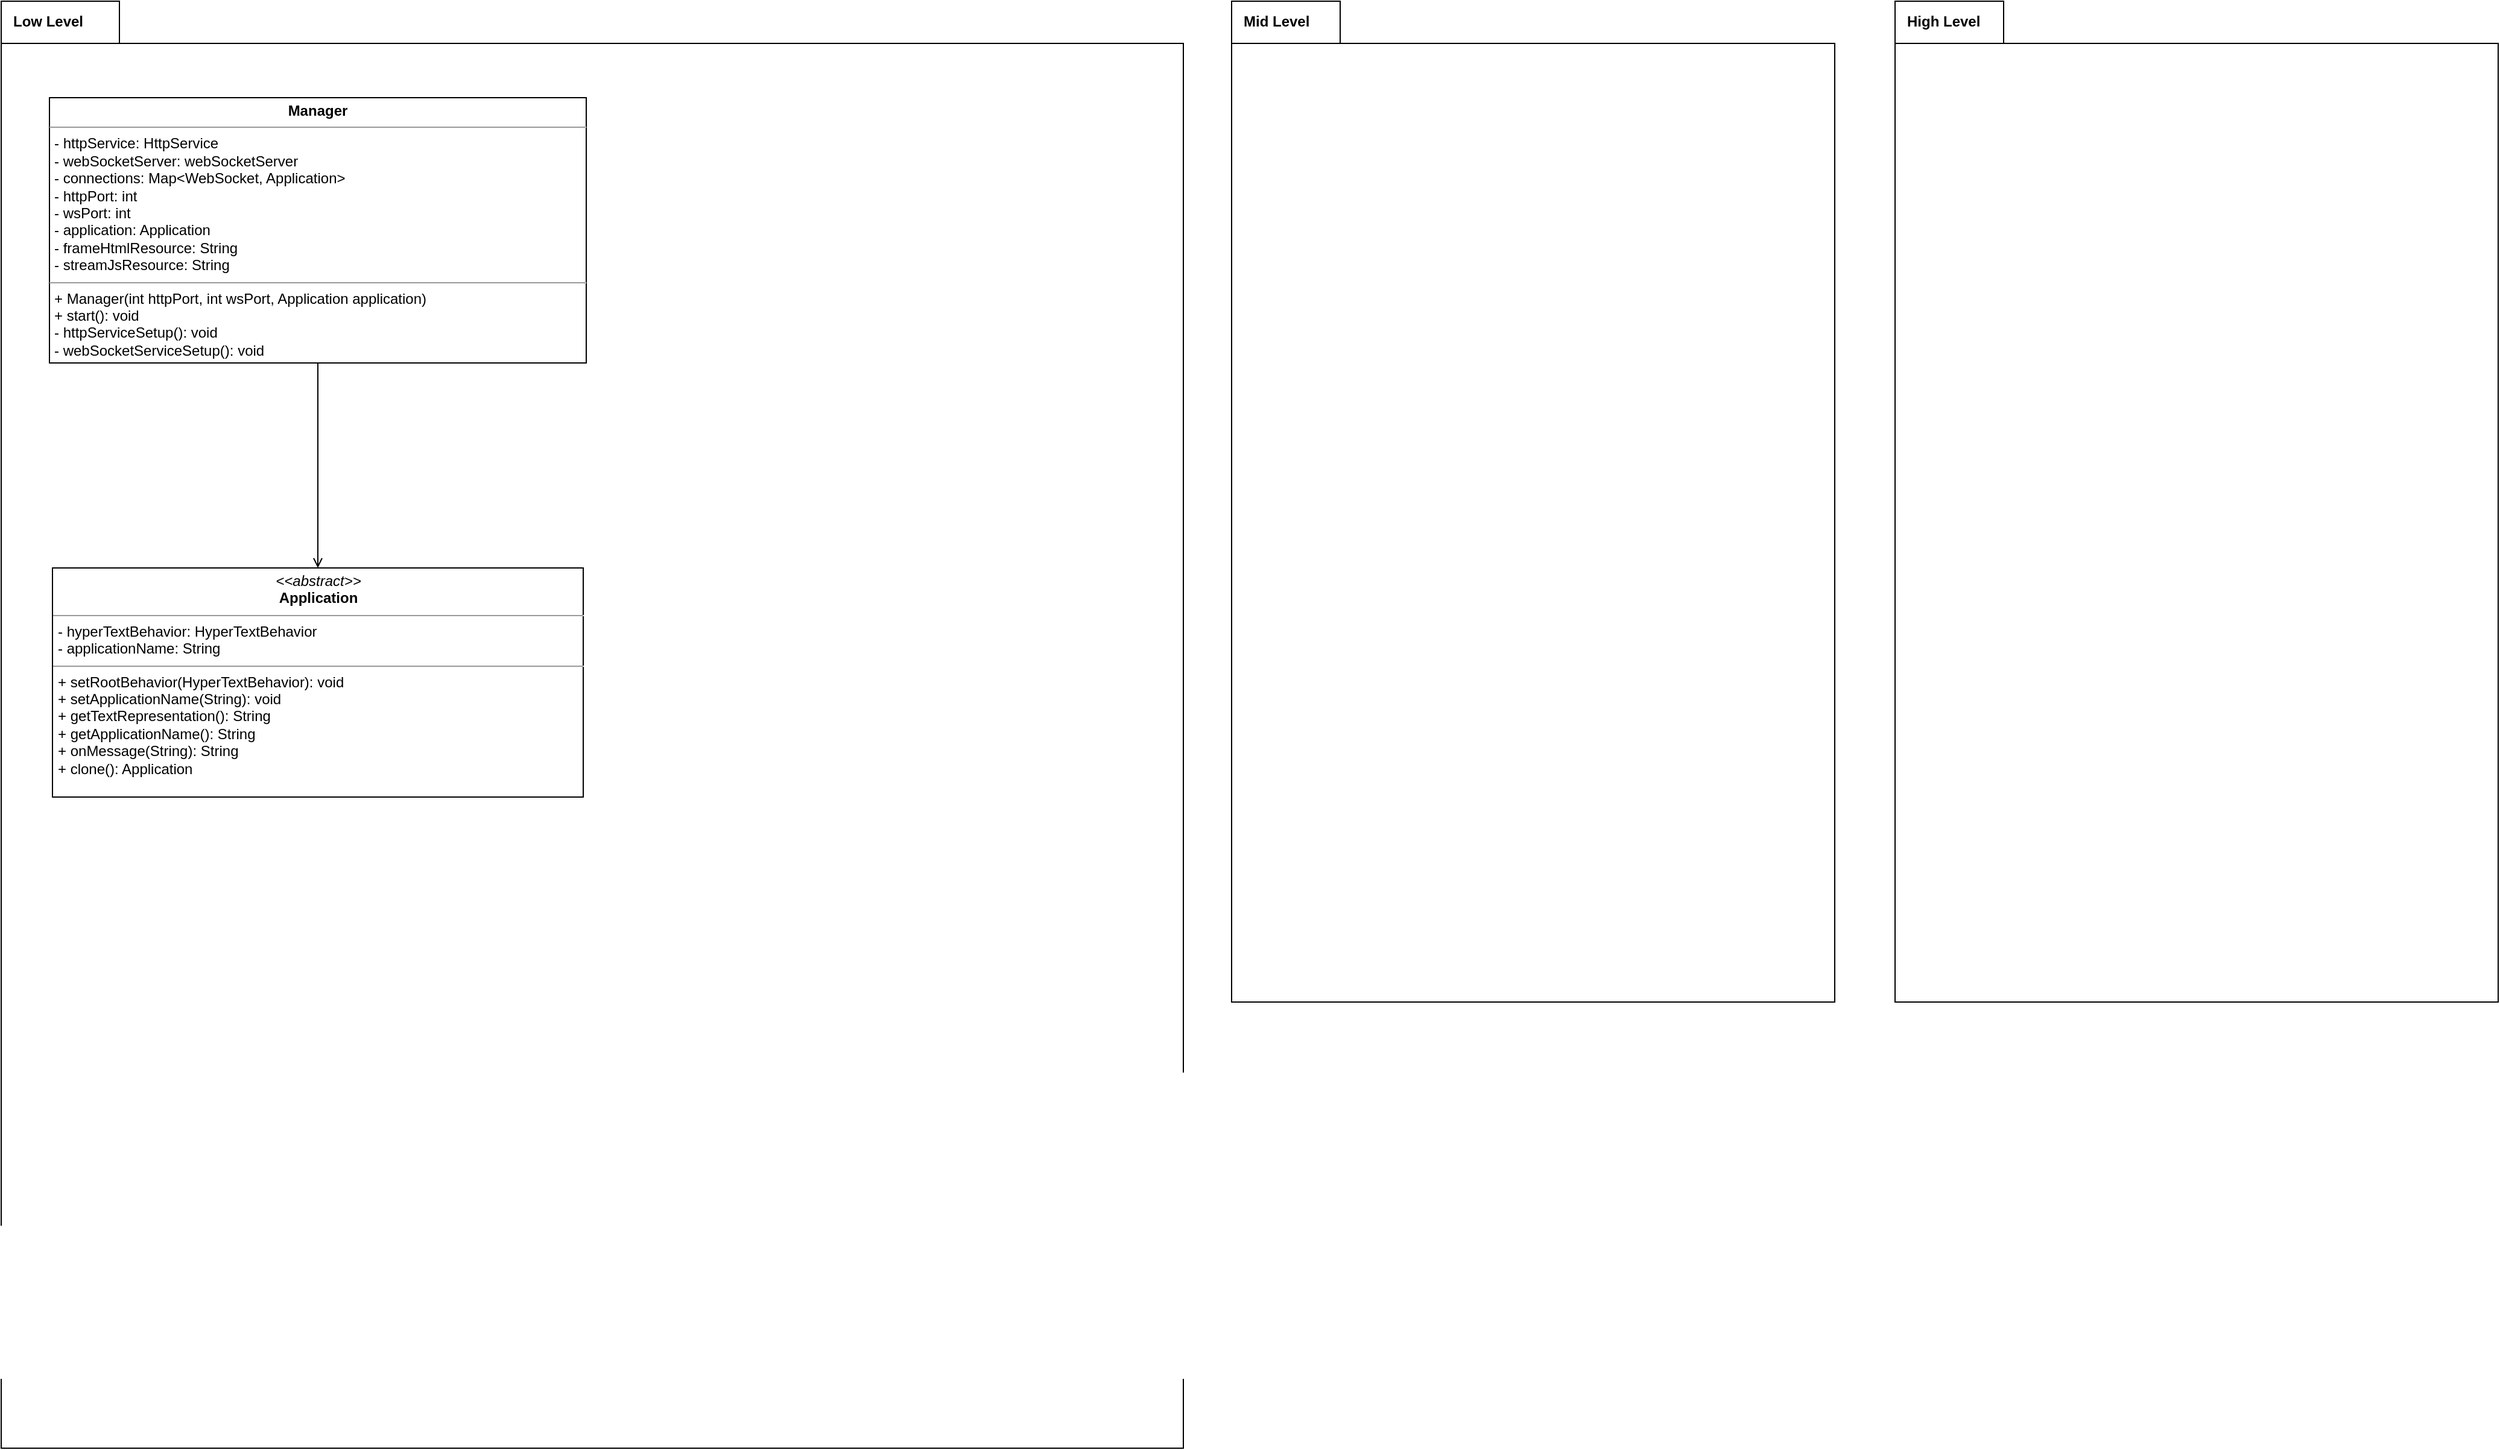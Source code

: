 <mxfile version="15.5.4" type="embed" pages="3"><diagram id="ZMzpceld19GLeM2Dk4Y2" name="UML"><mxGraphModel dx="2276" dy="808" grid="1" gridSize="10" guides="1" tooltips="1" connect="1" arrows="1" fold="1" page="1" pageScale="1" pageWidth="850" pageHeight="1100" math="0" shadow="0"><root><mxCell id="nOTi3l-tUUI1tV-FzPa4-0"/><mxCell id="nOTi3l-tUUI1tV-FzPa4-1" parent="nOTi3l-tUUI1tV-FzPa4-0"/><mxCell id="NjbtGmV7TC2rhCl2SDjO-0" value="High Level" style="shape=folder;fontStyle=1;spacingTop=5;tabWidth=90;tabHeight=35;tabPosition=left;html=1;align=left;labelPosition=center;verticalLabelPosition=middle;verticalAlign=top;textDirection=ltr;horizontal=1;spacingLeft=10;spacing=0;" parent="nOTi3l-tUUI1tV-FzPa4-1" vertex="1"><mxGeometry x="1360" y="310" width="500" height="830" as="geometry"/></mxCell><mxCell id="NjbtGmV7TC2rhCl2SDjO-1" value="Mid Level" style="shape=folder;fontStyle=1;spacingTop=5;tabWidth=90;tabHeight=35;tabPosition=left;html=1;align=left;labelPosition=center;verticalLabelPosition=middle;verticalAlign=top;textDirection=ltr;horizontal=1;spacingLeft=10;spacing=0;" parent="nOTi3l-tUUI1tV-FzPa4-1" vertex="1"><mxGeometry x="810" y="310" width="500" height="830" as="geometry"/></mxCell><mxCell id="NjbtGmV7TC2rhCl2SDjO-2" value="Low Level" style="shape=folder;fontStyle=1;spacingTop=5;tabWidth=90;tabHeight=35;tabPosition=left;html=1;align=left;labelPosition=center;verticalLabelPosition=middle;verticalAlign=top;textDirection=ltr;horizontal=1;spacingLeft=10;spacing=0;" parent="nOTi3l-tUUI1tV-FzPa4-1" vertex="1"><mxGeometry x="-210" y="310" width="980" height="1200" as="geometry"/></mxCell><mxCell id="UQzeTmCBbW-xPWkc9wsZ-2" style="edgeStyle=orthogonalEdgeStyle;rounded=0;orthogonalLoop=1;jettySize=auto;html=1;endArrow=open;endFill=0;" edge="1" parent="nOTi3l-tUUI1tV-FzPa4-1" source="0" target="UQzeTmCBbW-xPWkc9wsZ-1"><mxGeometry relative="1" as="geometry"/></mxCell><mxCell id="0" value="&lt;p style=&quot;margin: 0px ; margin-top: 4px ; text-align: center&quot;&gt;&lt;b&gt;Manager&lt;/b&gt;&lt;/p&gt;&lt;hr size=&quot;1&quot;&gt;&lt;p style=&quot;margin: 0px ; margin-left: 4px&quot;&gt;- httpService: HttpService&lt;/p&gt;&lt;p style=&quot;margin: 0px ; margin-left: 4px&quot;&gt;- webSocketServer: webSocketServer&lt;/p&gt;&lt;p style=&quot;margin: 0px ; margin-left: 4px&quot;&gt;- connections: Map&amp;lt;WebSocket, Application&amp;gt;&lt;/p&gt;&lt;p style=&quot;margin: 0px ; margin-left: 4px&quot;&gt;- httpPort: int&lt;/p&gt;&lt;p style=&quot;margin: 0px ; margin-left: 4px&quot;&gt;- wsPort: int&lt;/p&gt;&lt;p style=&quot;margin: 0px ; margin-left: 4px&quot;&gt;- application: Application&lt;/p&gt;&lt;p style=&quot;margin: 0px ; margin-left: 4px&quot;&gt;- frameHtmlResource: String&lt;/p&gt;&lt;p style=&quot;margin: 0px ; margin-left: 4px&quot;&gt;- streamJsResource: String&lt;/p&gt;&lt;hr size=&quot;1&quot;&gt;&lt;p style=&quot;margin: 0px ; margin-left: 4px&quot;&gt;+ Manager(int httpPort, int wsPort, Application application)&lt;/p&gt;&lt;p style=&quot;margin: 0px ; margin-left: 4px&quot;&gt;+ start(): void&lt;/p&gt;&lt;p style=&quot;margin: 0px ; margin-left: 4px&quot;&gt;- httpServiceSetup(): void&lt;/p&gt;&lt;p style=&quot;margin: 0px ; margin-left: 4px&quot;&gt;- webSocketServiceSetup(): void&lt;/p&gt;" style="verticalAlign=top;align=left;overflow=fill;fontSize=12;fontFamily=Helvetica;html=1;" vertex="1" parent="nOTi3l-tUUI1tV-FzPa4-1"><mxGeometry x="-170" y="390" width="445" height="220" as="geometry"/></mxCell><mxCell id="UQzeTmCBbW-xPWkc9wsZ-1" value="&lt;p style=&quot;margin: 0px ; margin-top: 4px ; text-align: center&quot;&gt;&lt;i&gt;&amp;lt;&amp;lt;abstract&amp;gt;&amp;gt;&lt;/i&gt;&lt;br&gt;&lt;b&gt;Application&lt;/b&gt;&lt;/p&gt;&lt;hr size=&quot;1&quot;&gt;&lt;p style=&quot;margin: 0px ; margin-left: 4px&quot;&gt;- hyperTextBehavior: HyperTextBehavior&lt;br&gt;- applicationName: String&lt;/p&gt;&lt;hr size=&quot;1&quot;&gt;&lt;p style=&quot;margin: 0px ; margin-left: 4px&quot;&gt;+ setRootBehavior(HyperTextBehavior): void&lt;br&gt;+ setApplicationName(String): void&lt;/p&gt;&lt;p style=&quot;margin: 0px ; margin-left: 4px&quot;&gt;+ getTextRepresentation(): String&lt;/p&gt;&lt;p style=&quot;margin: 0px ; margin-left: 4px&quot;&gt;+ getApplicationName(): String&lt;/p&gt;&lt;p style=&quot;margin: 0px ; margin-left: 4px&quot;&gt;+ onMessage(String): String&lt;/p&gt;&lt;p style=&quot;margin: 0px ; margin-left: 4px&quot;&gt;+ clone(): Application&lt;/p&gt;" style="verticalAlign=top;align=left;overflow=fill;fontSize=12;fontFamily=Helvetica;html=1;" vertex="1" parent="nOTi3l-tUUI1tV-FzPa4-1"><mxGeometry x="-167.5" y="780" width="440" height="190" as="geometry"/></mxCell></root></mxGraphModel></diagram><diagram id="c4e5sKpKOaOrg8M834o6" name="robots.txt"><mxGraphModel dx="1626" dy="1173" grid="1" gridSize="10" guides="1" tooltips="1" connect="1" arrows="1" fold="1" page="1" pageScale="1" pageWidth="850" pageHeight="1100" math="0" shadow="0"><root><mxCell id="DawIyzJZOGy8k463_Zz5-0"/><mxCell id="DawIyzJZOGy8k463_Zz5-1" parent="DawIyzJZOGy8k463_Zz5-0"/><mxCell id="DawIyzJZOGy8k463_Zz5-13" style="edgeStyle=orthogonalEdgeStyle;rounded=0;orthogonalLoop=1;jettySize=auto;html=1;exitX=1;exitY=0.25;exitDx=0;exitDy=0;entryX=1;entryY=0.25;entryDx=0;entryDy=0;fillColor=#60a917;strokeColor=#2D7600;" parent="DawIyzJZOGy8k463_Zz5-1" source="DawIyzJZOGy8k463_Zz5-2" target="DawIyzJZOGy8k463_Zz5-8" edge="1"><mxGeometry relative="1" as="geometry"><Array as="points"><mxPoint x="250" y="305"/><mxPoint x="250" y="225"/></Array></mxGeometry></mxCell><mxCell id="DawIyzJZOGy8k463_Zz5-15" style="edgeStyle=orthogonalEdgeStyle;rounded=0;orthogonalLoop=1;jettySize=auto;html=1;exitX=1;exitY=0.5;exitDx=0;exitDy=0;entryX=1;entryY=0.5;entryDx=0;entryDy=0;fillColor=#60a917;strokeColor=#2D7600;" parent="DawIyzJZOGy8k463_Zz5-1" source="DawIyzJZOGy8k463_Zz5-2" target="DawIyzJZOGy8k463_Zz5-4" edge="1"><mxGeometry relative="1" as="geometry"><Array as="points"><mxPoint x="250" y="320"/><mxPoint x="250" y="530"/></Array></mxGeometry></mxCell><mxCell id="DawIyzJZOGy8k463_Zz5-16" style="edgeStyle=orthogonalEdgeStyle;rounded=0;orthogonalLoop=1;jettySize=auto;html=1;exitX=1;exitY=0.75;exitDx=0;exitDy=0;entryX=1;entryY=0.75;entryDx=0;entryDy=0;fillColor=#a20025;strokeColor=#6F0000;" parent="DawIyzJZOGy8k463_Zz5-1" source="DawIyzJZOGy8k463_Zz5-2" target="DawIyzJZOGy8k463_Zz5-3" edge="1"><mxGeometry relative="1" as="geometry"/></mxCell><mxCell id="DawIyzJZOGy8k463_Zz5-2" value="" style="rounded=0;whiteSpace=wrap;html=1;" parent="DawIyzJZOGy8k463_Zz5-1" vertex="1"><mxGeometry x="100" y="290" width="120" height="60" as="geometry"/></mxCell><mxCell id="DawIyzJZOGy8k463_Zz5-3" value="" style="rounded=0;whiteSpace=wrap;html=1;" parent="DawIyzJZOGy8k463_Zz5-1" vertex="1"><mxGeometry x="100" y="420" width="120" height="60" as="geometry"/></mxCell><mxCell id="DawIyzJZOGy8k463_Zz5-4" value="" style="rounded=0;whiteSpace=wrap;html=1;" parent="DawIyzJZOGy8k463_Zz5-1" vertex="1"><mxGeometry x="100" y="500" width="120" height="60" as="geometry"/></mxCell><mxCell id="DawIyzJZOGy8k463_Zz5-5" value="/" style="text;html=1;strokeColor=none;fillColor=none;align=center;verticalAlign=middle;whiteSpace=wrap;rounded=0;" parent="DawIyzJZOGy8k463_Zz5-1" vertex="1"><mxGeometry x="100" y="500" width="60" height="30" as="geometry"/></mxCell><mxCell id="DawIyzJZOGy8k463_Zz5-6" value="/stream" style="text;html=1;strokeColor=none;fillColor=none;align=center;verticalAlign=middle;whiteSpace=wrap;rounded=0;" parent="DawIyzJZOGy8k463_Zz5-1" vertex="1"><mxGeometry x="100" y="420" width="60" height="30" as="geometry"/></mxCell><mxCell id="DawIyzJZOGy8k463_Zz5-7" value="/robots.txt" style="text;html=1;strokeColor=none;fillColor=none;align=center;verticalAlign=middle;whiteSpace=wrap;rounded=0;" parent="DawIyzJZOGy8k463_Zz5-1" vertex="1"><mxGeometry x="100" y="290" width="60" height="30" as="geometry"/></mxCell><mxCell id="DawIyzJZOGy8k463_Zz5-11" style="edgeStyle=orthogonalEdgeStyle;rounded=0;orthogonalLoop=1;jettySize=auto;html=1;exitX=0;exitY=0.75;exitDx=0;exitDy=0;entryX=0;entryY=0.5;entryDx=0;entryDy=0;" parent="DawIyzJZOGy8k463_Zz5-1" source="DawIyzJZOGy8k463_Zz5-8" target="DawIyzJZOGy8k463_Zz5-5" edge="1"><mxGeometry relative="1" as="geometry"/></mxCell><mxCell id="DawIyzJZOGy8k463_Zz5-8" value="" style="rounded=0;whiteSpace=wrap;html=1;" parent="DawIyzJZOGy8k463_Zz5-1" vertex="1"><mxGeometry x="100" y="210" width="120" height="60" as="geometry"/></mxCell><mxCell id="DawIyzJZOGy8k463_Zz5-9" value="/&amp;lt;&amp;gt;" style="text;html=1;strokeColor=none;fillColor=none;align=center;verticalAlign=middle;whiteSpace=wrap;rounded=0;" parent="DawIyzJZOGy8k463_Zz5-1" vertex="1"><mxGeometry x="100" y="210" width="60" height="30" as="geometry"/></mxCell><mxCell id="DawIyzJZOGy8k463_Zz5-10" value="redirect" style="text;html=1;strokeColor=none;fillColor=none;align=center;verticalAlign=middle;whiteSpace=wrap;rounded=0;" parent="DawIyzJZOGy8k463_Zz5-1" vertex="1"><mxGeometry x="100" y="240" width="50" height="30" as="geometry"/></mxCell><mxCell id="DawIyzJZOGy8k463_Zz5-18" style="edgeStyle=orthogonalEdgeStyle;rounded=0;orthogonalLoop=1;jettySize=auto;html=1;exitX=0;exitY=0.5;exitDx=0;exitDy=0;entryX=1;entryY=0.5;entryDx=0;entryDy=0;" parent="DawIyzJZOGy8k463_Zz5-1" source="DawIyzJZOGy8k463_Zz5-17" target="DawIyzJZOGy8k463_Zz5-8" edge="1"><mxGeometry relative="1" as="geometry"/></mxCell><mxCell id="DawIyzJZOGy8k463_Zz5-17" value="" style="rounded=0;whiteSpace=wrap;html=1;" parent="DawIyzJZOGy8k463_Zz5-1" vertex="1"><mxGeometry x="380" y="210" width="120" height="60" as="geometry"/></mxCell><mxCell id="DawIyzJZOGy8k463_Zz5-19" value="Daten für Suchmaschine" style="text;html=1;strokeColor=none;fillColor=none;align=center;verticalAlign=middle;whiteSpace=wrap;rounded=0;" parent="DawIyzJZOGy8k463_Zz5-1" vertex="1"><mxGeometry x="410" y="225" width="60" height="30" as="geometry"/></mxCell><mxCell id="DawIyzJZOGy8k463_Zz5-20" value="" style="swimlane;startSize=0;" parent="DawIyzJZOGy8k463_Zz5-1" vertex="1"><mxGeometry x="70" y="180" width="190" height="410" as="geometry"/></mxCell><mxCell id="DawIyzJZOGy8k463_Zz5-22" value="Context" style="text;html=1;strokeColor=none;fillColor=none;align=center;verticalAlign=middle;whiteSpace=wrap;rounded=0;" parent="DawIyzJZOGy8k463_Zz5-1" vertex="1"><mxGeometry x="120" y="140" width="60" height="30" as="geometry"/></mxCell></root></mxGraphModel></diagram><diagram id="gW8ELJzAufuTpHCU9Xom" name="ServerHandling"><mxGraphModel dx="1426" dy="808" grid="1" gridSize="10" guides="1" tooltips="1" connect="1" arrows="1" fold="1" page="1" pageScale="1" pageWidth="850" pageHeight="1100" math="0" shadow="0"><root><mxCell id="F8U8qpXNzmVqB-ZTCceP-0"/><mxCell id="F8U8qpXNzmVqB-ZTCceP-1" parent="F8U8qpXNzmVqB-ZTCceP-0"/><mxCell id="YBFDC8QfMq-PzdFCuOuC-0" value="abstract Application " style="swimlane;fontStyle=1;align=center;verticalAlign=top;childLayout=stackLayout;horizontal=1;startSize=26;horizontalStack=0;resizeParent=1;resizeParentMax=0;resizeLast=0;collapsible=1;marginBottom=0;" parent="F8U8qpXNzmVqB-ZTCceP-1" vertex="1"><mxGeometry x="80" y="300" width="370" height="140" as="geometry"/></mxCell><mxCell id="YBFDC8QfMq-PzdFCuOuC-1" value="- hyperTextBehavior : HyperTextBehavior" style="text;strokeColor=none;fillColor=none;align=left;verticalAlign=top;spacingLeft=4;spacingRight=4;overflow=hidden;rotatable=0;points=[[0,0.5],[1,0.5]];portConstraint=eastwest;" parent="YBFDC8QfMq-PzdFCuOuC-0" vertex="1"><mxGeometry y="26" width="370" height="26" as="geometry"/></mxCell><mxCell id="YBFDC8QfMq-PzdFCuOuC-2" value="" style="line;strokeWidth=1;fillColor=none;align=left;verticalAlign=middle;spacingTop=-1;spacingLeft=3;spacingRight=3;rotatable=0;labelPosition=right;points=[];portConstraint=eastwest;" parent="YBFDC8QfMq-PzdFCuOuC-0" vertex="1"><mxGeometry y="52" width="370" height="8" as="geometry"/></mxCell><mxCell id="YBFDC8QfMq-PzdFCuOuC-3" value="+ setRootBehavior(HyperTextBehavior): void&#10;+ setApplicationName(String): void&#10;+ getRepresentation(): string&#10;&#10;+ clone(): Application" style="text;strokeColor=none;fillColor=none;align=left;verticalAlign=top;spacingLeft=4;spacingRight=4;overflow=hidden;rotatable=0;points=[[0,0.5],[1,0.5]];portConstraint=eastwest;" parent="YBFDC8QfMq-PzdFCuOuC-0" vertex="1"><mxGeometry y="60" width="370" height="80" as="geometry"/></mxCell><mxCell id="YBFDC8QfMq-PzdFCuOuC-5" value="Wird für Jeder Connection geclont" style="text;html=1;strokeColor=none;fillColor=none;align=center;verticalAlign=middle;whiteSpace=wrap;rounded=0;" parent="F8U8qpXNzmVqB-ZTCceP-1" vertex="1"><mxGeometry x="180" y="260" width="170" height="30" as="geometry"/></mxCell><mxCell id="YBFDC8QfMq-PzdFCuOuC-6" value="Manager" style="swimlane;fontStyle=1;align=center;verticalAlign=top;childLayout=stackLayout;horizontal=1;startSize=26;horizontalStack=0;resizeParent=1;resizeParentMax=0;resizeLast=0;collapsible=1;marginBottom=0;" parent="F8U8qpXNzmVqB-ZTCceP-1" vertex="1"><mxGeometry x="350" y="20" width="370" height="150" as="geometry"/></mxCell><mxCell id="YBFDC8QfMq-PzdFCuOuC-7" value="- httpServer: HttpServer&#10;- webSocketServer: WebSocketServer&#10;- connections: Map&lt;Connection, Application&gt;" style="text;strokeColor=none;fillColor=none;align=left;verticalAlign=top;spacingLeft=4;spacingRight=4;overflow=hidden;rotatable=0;points=[[0,0.5],[1,0.5]];portConstraint=eastwest;" parent="YBFDC8QfMq-PzdFCuOuC-6" vertex="1"><mxGeometry y="26" width="370" height="54" as="geometry"/></mxCell><mxCell id="YBFDC8QfMq-PzdFCuOuC-8" value="" style="line;strokeWidth=1;fillColor=none;align=left;verticalAlign=middle;spacingTop=-1;spacingLeft=3;spacingRight=3;rotatable=0;labelPosition=right;points=[];portConstraint=eastwest;" parent="YBFDC8QfMq-PzdFCuOuC-6" vertex="1"><mxGeometry y="80" width="370" height="8" as="geometry"/></mxCell><mxCell id="YBFDC8QfMq-PzdFCuOuC-9" value="+ (httpPort, wsPort, application)&#10;+ start(): void" style="text;strokeColor=none;fillColor=none;align=left;verticalAlign=top;spacingLeft=4;spacingRight=4;overflow=hidden;rotatable=0;points=[[0,0.5],[1,0.5]];portConstraint=eastwest;" parent="YBFDC8QfMq-PzdFCuOuC-6" vertex="1"><mxGeometry y="88" width="370" height="62" as="geometry"/></mxCell></root></mxGraphModel></diagram></mxfile>